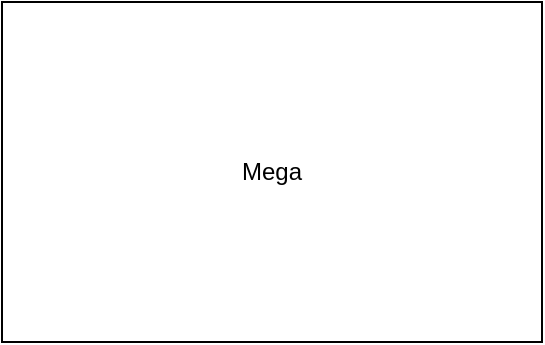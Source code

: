 <mxfile version="21.5.0" type="github">
  <diagram name="Page-1" id="WHsNHxmfgeRFKXF7D9q8">
    <mxGraphModel dx="2074" dy="1134" grid="1" gridSize="10" guides="1" tooltips="1" connect="1" arrows="1" fold="1" page="1" pageScale="1" pageWidth="827" pageHeight="1169" math="0" shadow="0">
      <root>
        <mxCell id="0" />
        <mxCell id="1" parent="0" />
        <mxCell id="FewOXKuHpZ_9Y-vOY0hz-2" value="Mega" style="rounded=0;whiteSpace=wrap;html=1;" vertex="1" parent="1">
          <mxGeometry x="200" y="420" width="270" height="170" as="geometry" />
        </mxCell>
      </root>
    </mxGraphModel>
  </diagram>
</mxfile>
